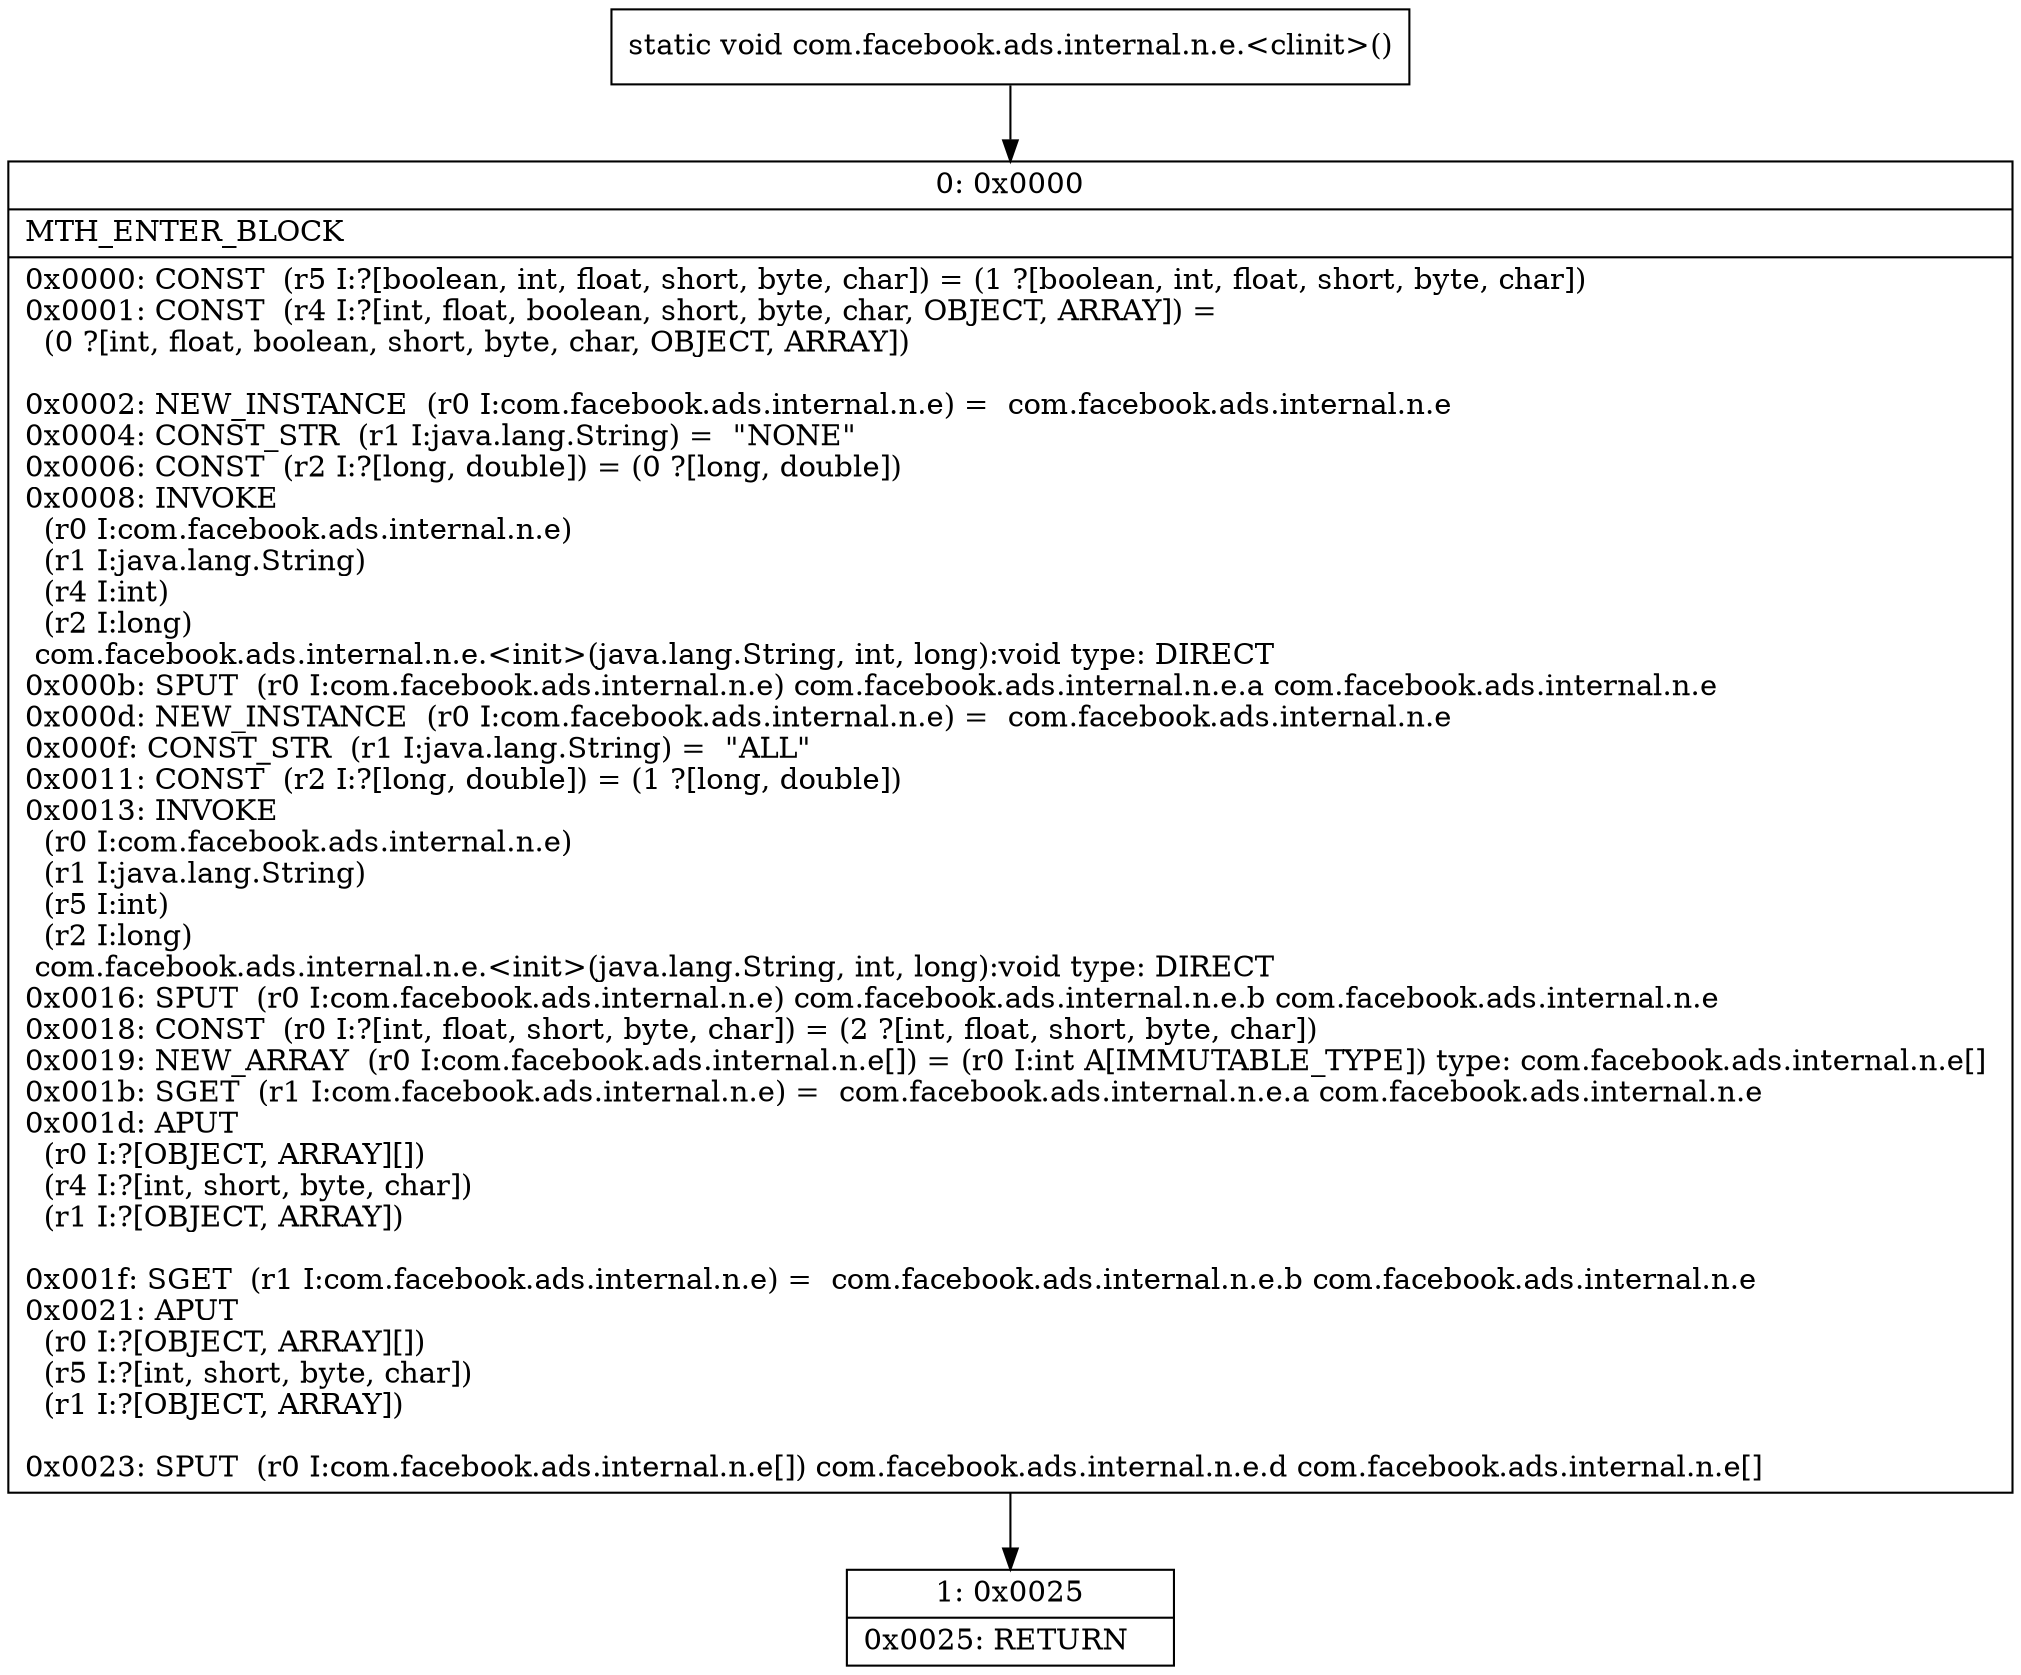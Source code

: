 digraph "CFG forcom.facebook.ads.internal.n.e.\<clinit\>()V" {
Node_0 [shape=record,label="{0\:\ 0x0000|MTH_ENTER_BLOCK\l|0x0000: CONST  (r5 I:?[boolean, int, float, short, byte, char]) = (1 ?[boolean, int, float, short, byte, char]) \l0x0001: CONST  (r4 I:?[int, float, boolean, short, byte, char, OBJECT, ARRAY]) = \l  (0 ?[int, float, boolean, short, byte, char, OBJECT, ARRAY])\l \l0x0002: NEW_INSTANCE  (r0 I:com.facebook.ads.internal.n.e) =  com.facebook.ads.internal.n.e \l0x0004: CONST_STR  (r1 I:java.lang.String) =  \"NONE\" \l0x0006: CONST  (r2 I:?[long, double]) = (0 ?[long, double]) \l0x0008: INVOKE  \l  (r0 I:com.facebook.ads.internal.n.e)\l  (r1 I:java.lang.String)\l  (r4 I:int)\l  (r2 I:long)\l com.facebook.ads.internal.n.e.\<init\>(java.lang.String, int, long):void type: DIRECT \l0x000b: SPUT  (r0 I:com.facebook.ads.internal.n.e) com.facebook.ads.internal.n.e.a com.facebook.ads.internal.n.e \l0x000d: NEW_INSTANCE  (r0 I:com.facebook.ads.internal.n.e) =  com.facebook.ads.internal.n.e \l0x000f: CONST_STR  (r1 I:java.lang.String) =  \"ALL\" \l0x0011: CONST  (r2 I:?[long, double]) = (1 ?[long, double]) \l0x0013: INVOKE  \l  (r0 I:com.facebook.ads.internal.n.e)\l  (r1 I:java.lang.String)\l  (r5 I:int)\l  (r2 I:long)\l com.facebook.ads.internal.n.e.\<init\>(java.lang.String, int, long):void type: DIRECT \l0x0016: SPUT  (r0 I:com.facebook.ads.internal.n.e) com.facebook.ads.internal.n.e.b com.facebook.ads.internal.n.e \l0x0018: CONST  (r0 I:?[int, float, short, byte, char]) = (2 ?[int, float, short, byte, char]) \l0x0019: NEW_ARRAY  (r0 I:com.facebook.ads.internal.n.e[]) = (r0 I:int A[IMMUTABLE_TYPE]) type: com.facebook.ads.internal.n.e[] \l0x001b: SGET  (r1 I:com.facebook.ads.internal.n.e) =  com.facebook.ads.internal.n.e.a com.facebook.ads.internal.n.e \l0x001d: APUT  \l  (r0 I:?[OBJECT, ARRAY][])\l  (r4 I:?[int, short, byte, char])\l  (r1 I:?[OBJECT, ARRAY])\l \l0x001f: SGET  (r1 I:com.facebook.ads.internal.n.e) =  com.facebook.ads.internal.n.e.b com.facebook.ads.internal.n.e \l0x0021: APUT  \l  (r0 I:?[OBJECT, ARRAY][])\l  (r5 I:?[int, short, byte, char])\l  (r1 I:?[OBJECT, ARRAY])\l \l0x0023: SPUT  (r0 I:com.facebook.ads.internal.n.e[]) com.facebook.ads.internal.n.e.d com.facebook.ads.internal.n.e[] \l}"];
Node_1 [shape=record,label="{1\:\ 0x0025|0x0025: RETURN   \l}"];
MethodNode[shape=record,label="{static void com.facebook.ads.internal.n.e.\<clinit\>() }"];
MethodNode -> Node_0;
Node_0 -> Node_1;
}

